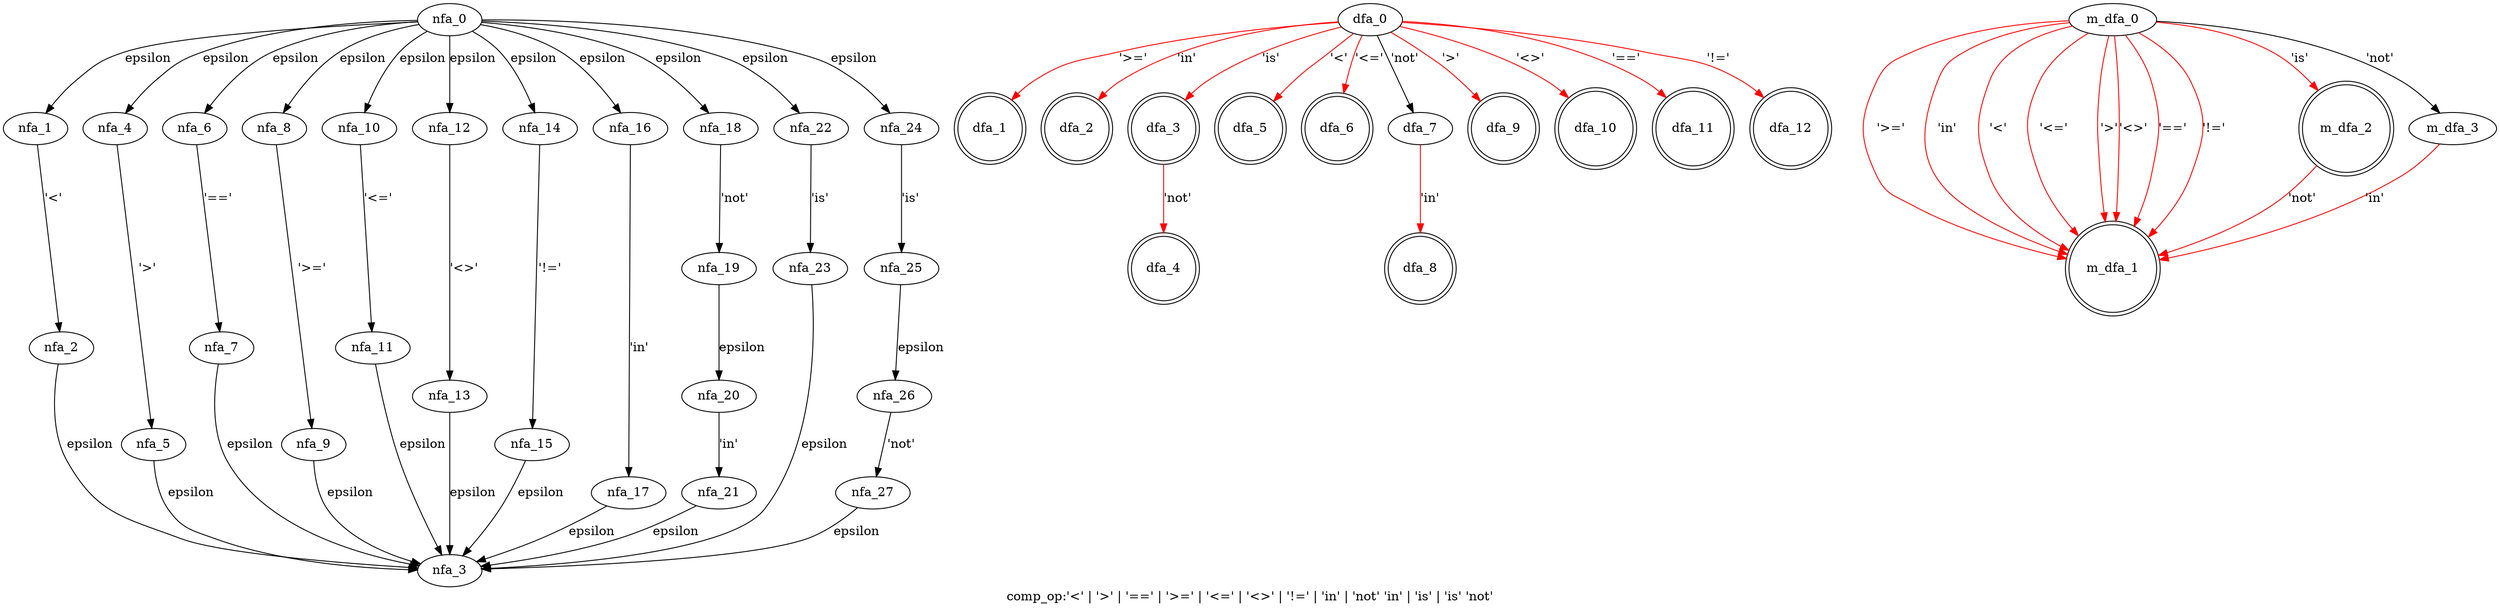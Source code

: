 digraph comp_op {
 graph[label="comp_op:'<' | '>' | '==' | '>=' | '<=' | '<>' | '!=' | 'in' | 'not' 'in' | 'is' | 'is' 'not'"]
 subgraph comp_op_nfa {
  nfa_0->nfa_1[label="epsilon"]
  nfa_1->nfa_2[label="'<'"]
  nfa_2->nfa_3[label="epsilon"]
  nfa_0->nfa_4[label="epsilon"]
  nfa_4->nfa_5[label="'>'"]
  nfa_5->nfa_3[label="epsilon"]
  nfa_0->nfa_6[label="epsilon"]
  nfa_6->nfa_7[label="'=='"]
  nfa_7->nfa_3[label="epsilon"]
  nfa_0->nfa_8[label="epsilon"]
  nfa_8->nfa_9[label="'>='"]
  nfa_9->nfa_3[label="epsilon"]
  nfa_0->nfa_10[label="epsilon"]
  nfa_10->nfa_11[label="'<='"]
  nfa_11->nfa_3[label="epsilon"]
  nfa_0->nfa_12[label="epsilon"]
  nfa_12->nfa_13[label="'<>'"]
  nfa_13->nfa_3[label="epsilon"]
  nfa_0->nfa_14[label="epsilon"]
  nfa_14->nfa_15[label="'!='"]
  nfa_15->nfa_3[label="epsilon"]
  nfa_0->nfa_16[label="epsilon"]
  nfa_16->nfa_17[label="'in'"]
  nfa_17->nfa_3[label="epsilon"]
  nfa_0->nfa_18[label="epsilon"]
  nfa_18->nfa_19[label="'not'"]
  nfa_19->nfa_20[label="epsilon"]
  nfa_20->nfa_21[label="'in'"]
  nfa_21->nfa_3[label="epsilon"]
  nfa_0->nfa_22[label="epsilon"]
  nfa_22->nfa_23[label="'is'"]
  nfa_23->nfa_3[label="epsilon"]
  nfa_0->nfa_24[label="epsilon"]
  nfa_24->nfa_25[label="'is'"]
  nfa_25->nfa_26[label="epsilon"]
  nfa_26->nfa_27[label="'not'"]
  nfa_27->nfa_3[label="epsilon"]
  }
 subgraph comp_op_dfa {
  dfa_0->dfa_1[label="'>='",color=red]
  dfa_0->dfa_2[label="'in'",color=red]
  dfa_0->dfa_3[label="'is'",color=red]
  dfa_3->dfa_4[label="'not'",color=red]
  dfa_0->dfa_5[label="'<'",color=red]
  dfa_0->dfa_6[label="'<='",color=red]
  dfa_0->dfa_7[label="'not'"]
  dfa_7->dfa_8[label="'in'",color=red]
  dfa_0->dfa_9[label="'>'",color=red]
  dfa_0->dfa_10[label="'<>'",color=red]
  dfa_0->dfa_11[label="'=='",color=red]
  dfa_0->dfa_12[label="'!='",color=red]
  dfa_1[shape=doublecircle]
  dfa_2[shape=doublecircle]
  dfa_3[shape=doublecircle]
  dfa_4[shape=doublecircle]
  dfa_5[shape=doublecircle]
  dfa_6[shape=doublecircle]
  dfa_8[shape=doublecircle]
  dfa_9[shape=doublecircle]
  dfa_10[shape=doublecircle]
  dfa_11[shape=doublecircle]
  dfa_12[shape=doublecircle]
  }
 subgraph comp_op_m_dfa {
  m_dfa_0->m_dfa_1[label="'>='",color=red]
  m_dfa_0->m_dfa_1[label="'in'",color=red]
  m_dfa_0->m_dfa_1[label="'<'",color=red]
  m_dfa_0->m_dfa_1[label="'<='",color=red]
  m_dfa_0->m_dfa_1[label="'>'",color=red]
  m_dfa_0->m_dfa_1[label="'<>'",color=red]
  m_dfa_0->m_dfa_1[label="'=='",color=red]
  m_dfa_0->m_dfa_1[label="'!='",color=red]
  m_dfa_0->m_dfa_2[label="'is'",color=red]
  m_dfa_2->m_dfa_1[label="'not'",color=red]
  m_dfa_0->m_dfa_3[label="'not'"]
  m_dfa_3->m_dfa_1[label="'in'",color=red]
  m_dfa_1[shape=doublecircle]
  m_dfa_2[shape=doublecircle]
  }
}
